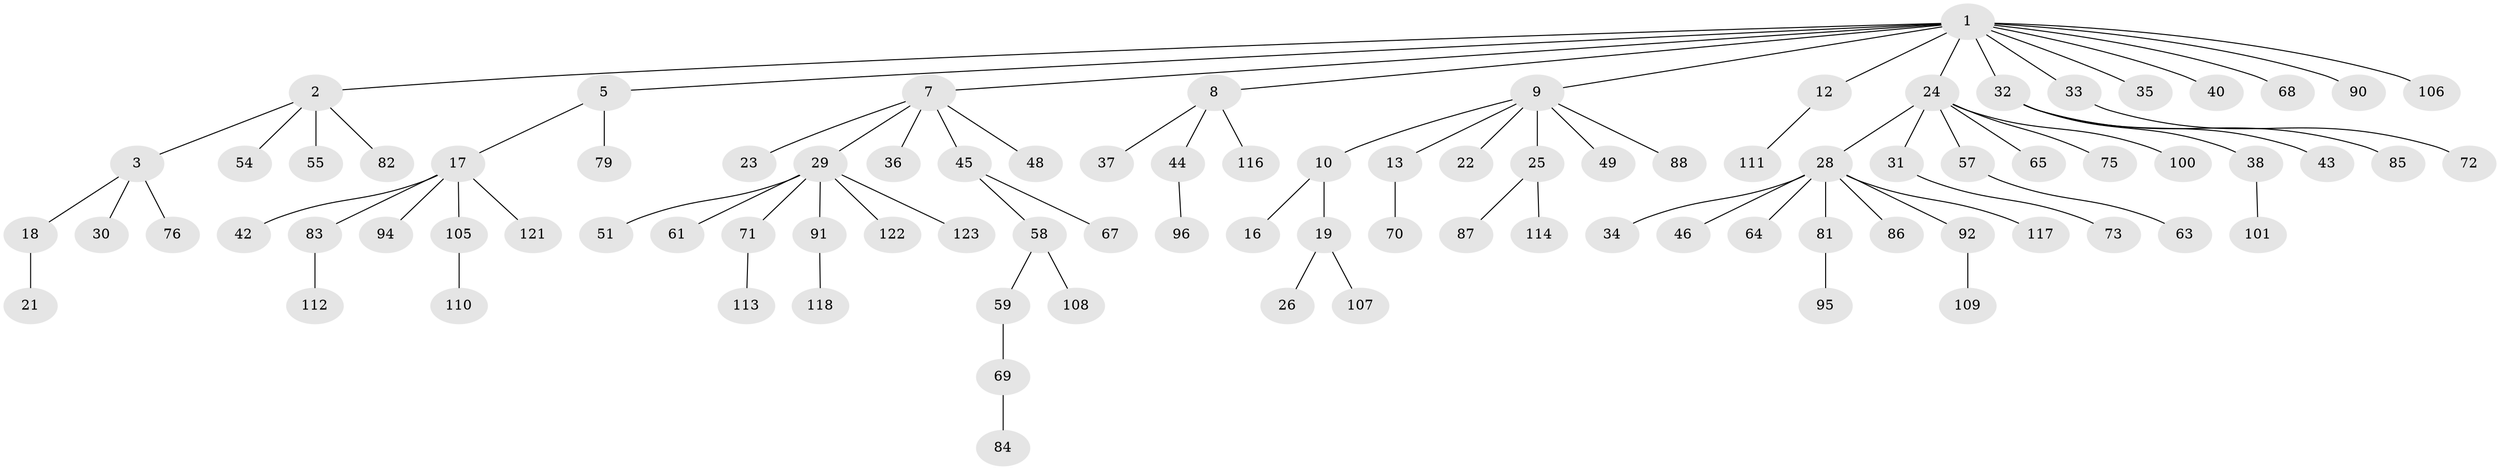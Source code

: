 // Generated by graph-tools (version 1.1) at 2025/52/02/27/25 19:52:13]
// undirected, 91 vertices, 90 edges
graph export_dot {
graph [start="1"]
  node [color=gray90,style=filled];
  1 [super="+4"];
  2 [super="+14"];
  3 [super="+6"];
  5 [super="+78"];
  7 [super="+15"];
  8 [super="+11"];
  9 [super="+39"];
  10 [super="+103"];
  12;
  13;
  16;
  17 [super="+20"];
  18;
  19 [super="+47"];
  21;
  22;
  23;
  24 [super="+27"];
  25 [super="+50"];
  26;
  28 [super="+56"];
  29 [super="+53"];
  30;
  31;
  32 [super="+77"];
  33 [super="+41"];
  34;
  35;
  36;
  37;
  38 [super="+66"];
  40;
  42;
  43;
  44 [super="+74"];
  45 [super="+52"];
  46;
  48 [super="+80"];
  49;
  51;
  54 [super="+60"];
  55;
  57 [super="+93"];
  58 [super="+104"];
  59 [super="+62"];
  61;
  63;
  64;
  65;
  67;
  68 [super="+89"];
  69;
  70;
  71;
  72 [super="+115"];
  73;
  75 [super="+102"];
  76;
  79 [super="+98"];
  81;
  82;
  83;
  84 [super="+99"];
  85;
  86;
  87;
  88 [super="+124"];
  90 [super="+97"];
  91 [super="+120"];
  92;
  94;
  95;
  96;
  100;
  101;
  105;
  106;
  107;
  108;
  109;
  110;
  111;
  112 [super="+119"];
  113;
  114;
  116;
  117;
  118;
  121;
  122;
  123;
  1 -- 2;
  1 -- 5;
  1 -- 24;
  1 -- 32;
  1 -- 40;
  1 -- 68;
  1 -- 90;
  1 -- 33;
  1 -- 35;
  1 -- 7;
  1 -- 8;
  1 -- 9;
  1 -- 106;
  1 -- 12;
  2 -- 3;
  2 -- 82;
  2 -- 54;
  2 -- 55;
  3 -- 18;
  3 -- 76;
  3 -- 30;
  5 -- 17;
  5 -- 79;
  7 -- 23;
  7 -- 45;
  7 -- 48;
  7 -- 36;
  7 -- 29;
  8 -- 37;
  8 -- 44;
  8 -- 116;
  9 -- 10;
  9 -- 13;
  9 -- 22;
  9 -- 25;
  9 -- 88;
  9 -- 49;
  10 -- 16;
  10 -- 19;
  12 -- 111;
  13 -- 70;
  17 -- 83;
  17 -- 94;
  17 -- 105;
  17 -- 121;
  17 -- 42;
  18 -- 21;
  19 -- 26;
  19 -- 107;
  24 -- 28;
  24 -- 31;
  24 -- 100;
  24 -- 65;
  24 -- 75;
  24 -- 57;
  25 -- 114;
  25 -- 87;
  28 -- 34;
  28 -- 46;
  28 -- 64;
  28 -- 81;
  28 -- 86;
  28 -- 117;
  28 -- 92;
  29 -- 51;
  29 -- 61;
  29 -- 91;
  29 -- 123;
  29 -- 122;
  29 -- 71;
  31 -- 73;
  32 -- 38;
  32 -- 43;
  32 -- 85;
  33 -- 72;
  38 -- 101;
  44 -- 96;
  45 -- 67;
  45 -- 58;
  57 -- 63;
  58 -- 59;
  58 -- 108;
  59 -- 69;
  69 -- 84;
  71 -- 113;
  81 -- 95;
  83 -- 112;
  91 -- 118;
  92 -- 109;
  105 -- 110;
}
